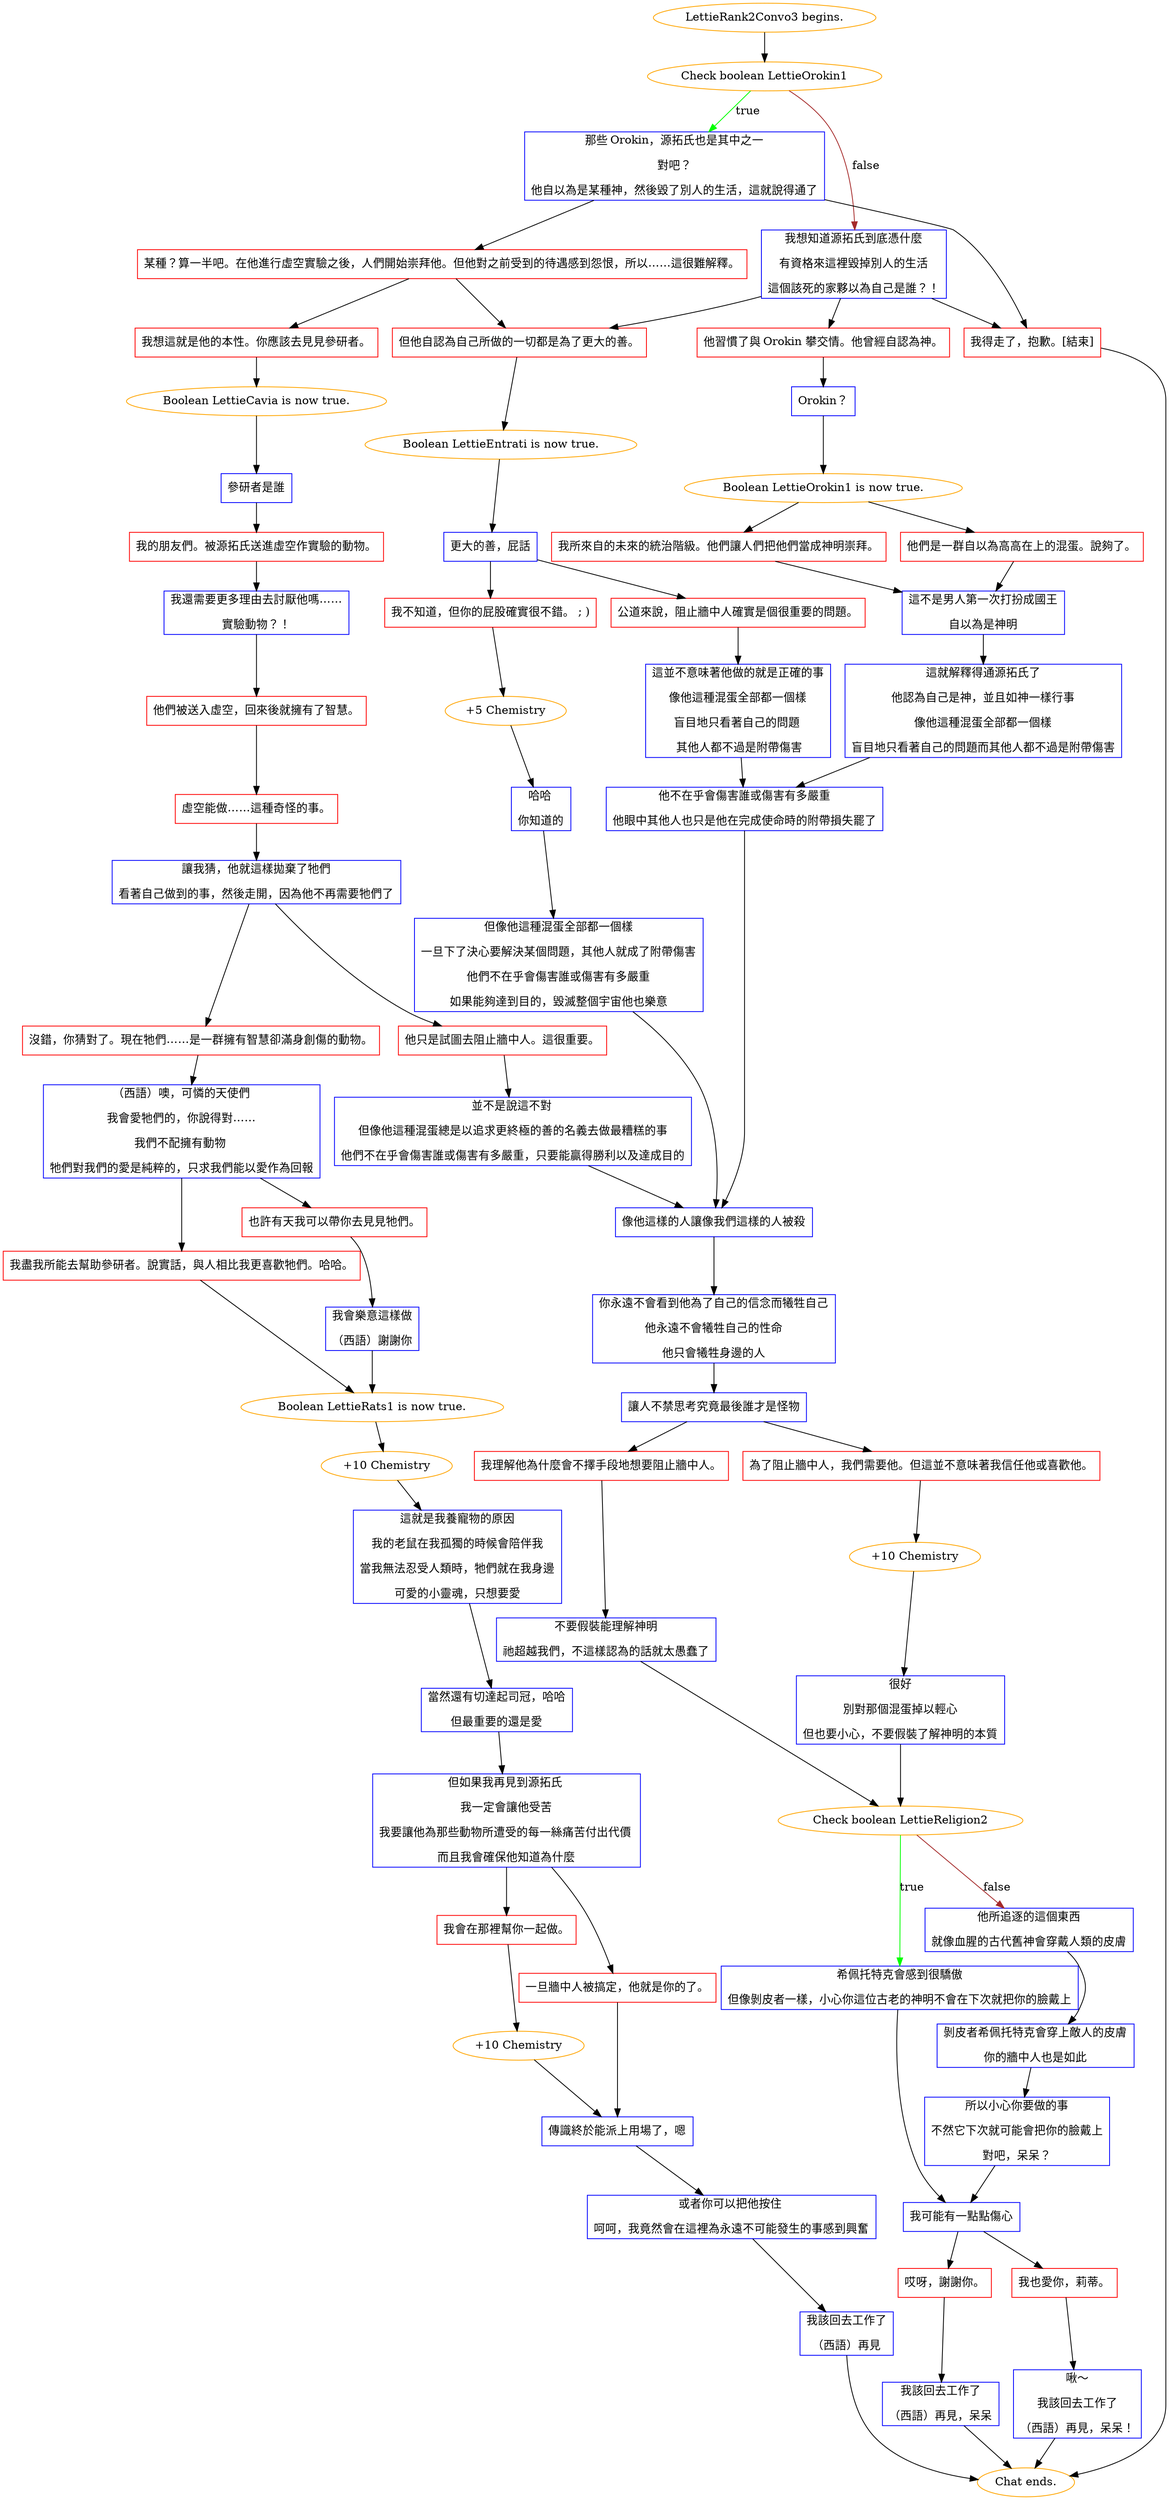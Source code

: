 digraph {
	"LettieRank2Convo3 begins." [color=orange];
		"LettieRank2Convo3 begins." -> j1666291197;
	j1666291197 [label="Check boolean LettieOrokin1",color=orange];
		j1666291197 -> j3368853205 [label=true,color=green];
		j1666291197 -> j262456593 [label=false,color=brown];
	j3368853205 [label="那些 Orokin，源拓氏也是其中之一
對吧？
他自以為是某種神，然後毀了別人的生活，這就說得通了",shape=box,color=blue];
		j3368853205 -> j2402895338;
		j3368853205 -> j74214805;
	j262456593 [label="我想知道源拓氏到底憑什麼
有資格來這裡毀掉別人的生活
這個該死的家夥以為自己是誰？！",shape=box,color=blue];
		j262456593 -> j1100295484;
		j262456593 -> j493363117;
		j262456593 -> j74214805;
	j2402895338 [label="某種？算一半吧。在他進行虛空實驗之後，人們開始崇拜他。但他對之前受到的待遇感到怨恨，所以……這很難解釋。",shape=box,color=red];
		j2402895338 -> j3014746830;
		j2402895338 -> j1100295484;
	j74214805 [label="我得走了，抱歉。[結束]",shape=box,color=red];
		j74214805 -> "Chat ends.";
	j1100295484 [label="但他自認為自己所做的一切都是為了更大的善。",shape=box,color=red];
		j1100295484 -> j3404429951;
	j493363117 [label="他習慣了與 Orokin 攀交情。他曾經自認為神。",shape=box,color=red];
		j493363117 -> j246576352;
	j3014746830 [label="我想這就是他的本性。你應該去見見參研者。",shape=box,color=red];
		j3014746830 -> j2952647928;
	"Chat ends." [color=orange];
	j3404429951 [label="Boolean LettieEntrati is now true.",color=orange];
		j3404429951 -> j2848732826;
	j246576352 [label="Orokin？",shape=box,color=blue];
		j246576352 -> j4157639181;
	j2952647928 [label="Boolean LettieCavia is now true.",color=orange];
		j2952647928 -> j627346809;
	j2848732826 [label="更大的善，屁話",shape=box,color=blue];
		j2848732826 -> j1795333028;
		j2848732826 -> j1510957000;
	j4157639181 [label="Boolean LettieOrokin1 is now true.",color=orange];
		j4157639181 -> j121176327;
		j4157639181 -> j520435050;
	j627346809 [label="參研者是誰",shape=box,color=blue];
		j627346809 -> j3845129689;
	j1795333028 [label="我不知道，但你的屁股確實很不錯。 ; )",shape=box,color=red];
		j1795333028 -> j3449689650;
	j1510957000 [label="公道來說，阻止牆中人確實是個很重要的問題。",shape=box,color=red];
		j1510957000 -> j2380054242;
	j121176327 [label="我所來自的未來的統治階級。他們讓人們把他們當成神明崇拜。",shape=box,color=red];
		j121176327 -> j4161695311;
	j520435050 [label="他們是一群自以為高高在上的混蛋。說夠了。",shape=box,color=red];
		j520435050 -> j4161695311;
	j3845129689 [label="我的朋友們。被源拓氏送進虛空作實驗的動物。",shape=box,color=red];
		j3845129689 -> j3263151241;
	j3449689650 [label="+5 Chemistry",color=orange];
		j3449689650 -> j1173351637;
	j2380054242 [label="這並不意味著他做的就是正確的事
像他這種混蛋全部都一個樣
盲目地只看著自己的問題 
 其他人都不過是附帶傷害",shape=box,color=blue];
		j2380054242 -> j393766675;
	j4161695311 [label="這不是男人第一次打扮成國王
自以為是神明",shape=box,color=blue];
		j4161695311 -> j4210188636;
	j3263151241 [label="我還需要更多理由去討厭他嗎……
實驗動物？！",shape=box,color=blue];
		j3263151241 -> j2419510370;
	j1173351637 [label="哈哈 
你知道的",shape=box,color=blue];
		j1173351637 -> j3309953676;
	j393766675 [label="他不在乎會傷害誰或傷害有多嚴重
他眼中其他人也只是他在完成使命時的附帶損失罷了",shape=box,color=blue];
		j393766675 -> j2736029494;
	j4210188636 [label="這就解釋得通源拓氏了
他認為自己是神，並且如神一樣行事
像他這種混蛋全部都一個樣
盲目地只看著自己的問題而其他人都不過是附帶傷害",shape=box,color=blue];
		j4210188636 -> j393766675;
	j2419510370 [label="他們被送入虛空，回來後就擁有了智慧。",shape=box,color=red];
		j2419510370 -> j962014351;
	j3309953676 [label="但像他這種混蛋全部都一個樣
一旦下了決心要解決某個問題，其他人就成了附帶傷害
他們不在乎會傷害誰或傷害有多嚴重
如果能夠達到目的，毀滅整個宇宙他也樂意",shape=box,color=blue];
		j3309953676 -> j2736029494;
	j2736029494 [label="像他這樣的人讓像我們這樣的人被殺",shape=box,color=blue];
		j2736029494 -> j1396283690;
	j962014351 [label="虛空能做……這種奇怪的事。",shape=box,color=red];
		j962014351 -> j3840674423;
	j1396283690 [label="你永遠不會看到他為了自己的信念而犧牲自己
他永遠不會犧牲自己的性命
他只會犧牲身邊的人",shape=box,color=blue];
		j1396283690 -> j1604569453;
	j3840674423 [label="讓我猜，他就這樣拋棄了牠們
看著自己做到的事，然後走開，因為他不再需要牠們了",shape=box,color=blue];
		j3840674423 -> j1394117009;
		j3840674423 -> j1657536191;
	j1604569453 [label="讓人不禁思考究竟最後誰才是怪物",shape=box,color=blue];
		j1604569453 -> j147379099;
		j1604569453 -> j1320872100;
	j1394117009 [label="沒錯，你猜對了。現在牠們……是一群擁有智慧卻滿身創傷的動物。",shape=box,color=red];
		j1394117009 -> j3974187546;
	j1657536191 [label="他只是試圖去阻止牆中人。這很重要。",shape=box,color=red];
		j1657536191 -> j3944394250;
	j147379099 [label="我理解他為什麼會不擇手段地想要阻止牆中人。",shape=box,color=red];
		j147379099 -> j1250951193;
	j1320872100 [label="為了阻止牆中人，我們需要他。但這並不意味著我信任他或喜歡他。",shape=box,color=red];
		j1320872100 -> j2481949944;
	j3974187546 [label="（西語）噢，可憐的天使們
我會愛牠們的，你說得對……
我們不配擁有動物 
牠們對我們的愛是純粹的，只求我們能以愛作為回報",shape=box,color=blue];
		j3974187546 -> j1750310354;
		j3974187546 -> j1365362356;
	j3944394250 [label="並不是說這不對 
但像他這種混蛋總是以追求更終極的善的名義去做最糟糕的事
他們不在乎會傷害誰或傷害有多嚴重，只要能贏得勝利以及達成目的",shape=box,color=blue];
		j3944394250 -> j2736029494;
	j1250951193 [label="不要假裝能理解神明
祂超越我們，不這樣認為的話就太愚蠢了",shape=box,color=blue];
		j1250951193 -> j3201214572;
	j2481949944 [label="+10 Chemistry",color=orange];
		j2481949944 -> j3531584484;
	j1750310354 [label="我盡我所能去幫助參研者。說實話，與人相比我更喜歡牠們。哈哈。",shape=box,color=red];
		j1750310354 -> j497117784;
	j1365362356 [label="也許有天我可以帶你去見見牠們。",shape=box,color=red];
		j1365362356 -> j1617342493;
	j3201214572 [label="Check boolean LettieReligion2",color=orange];
		j3201214572 -> j4194149808 [label=true,color=green];
		j3201214572 -> j1053998454 [label=false,color=brown];
	j3531584484 [label="很好
別對那個混蛋掉以輕心
但也要小心，不要假裝了解神明的本質",shape=box,color=blue];
		j3531584484 -> j3201214572;
	j497117784 [label="Boolean LettieRats1 is now true.",color=orange];
		j497117784 -> j960456370;
	j1617342493 [label="我會樂意這樣做
（西語）謝謝你",shape=box,color=blue];
		j1617342493 -> j497117784;
	j4194149808 [label="希佩托特克會感到很驕傲
但像剝皮者一樣，小心你這位古老的神明不會在下次就把你的臉戴上",shape=box,color=blue];
		j4194149808 -> j385423634;
	j1053998454 [label="他所追逐的這個東西
就像血腥的古代舊神會穿戴人類的皮膚",shape=box,color=blue];
		j1053998454 -> j365868399;
	j960456370 [label="+10 Chemistry",color=orange];
		j960456370 -> j2833986953;
	j385423634 [label="我可能有一點點傷心",shape=box,color=blue];
		j385423634 -> j1046232732;
		j385423634 -> j2405497275;
	j365868399 [label="剝皮者希佩托特克會穿上敵人的皮膚
你的牆中人也是如此",shape=box,color=blue];
		j365868399 -> j1940862126;
	j2833986953 [label="這就是我養寵物的原因
我的老鼠在我孤獨的時候會陪伴我
當我無法忍受人類時，牠們就在我身邊
可愛的小靈魂，只想要愛",shape=box,color=blue];
		j2833986953 -> j2919582088;
	j1046232732 [label="哎呀，謝謝你。",shape=box,color=red];
		j1046232732 -> j1335730371;
	j2405497275 [label="我也愛你，莉蒂。",shape=box,color=red];
		j2405497275 -> j10454160;
	j1940862126 [label="所以小心你要做的事
不然它下次就可能會把你的臉戴上
對吧，呆呆？",shape=box,color=blue];
		j1940862126 -> j385423634;
	j2919582088 [label="當然還有切達起司冠，哈哈
但最重要的還是愛",shape=box,color=blue];
		j2919582088 -> j601365339;
	j1335730371 [label="我該回去工作了
（西語）再見，呆呆",shape=box,color=blue];
		j1335730371 -> "Chat ends.";
	j10454160 [label="啾～
我該回去工作了
（西語）再見，呆呆！",shape=box,color=blue];
		j10454160 -> "Chat ends.";
	j601365339 [label="但如果我再見到源拓氏 
我一定會讓他受苦
我要讓他為那些動物所遭受的每一絲痛苦付出代價 
而且我會確保他知道為什麼",shape=box,color=blue];
		j601365339 -> j2181307773;
		j601365339 -> j1772795718;
	j2181307773 [label="我會在那裡幫你一起做。",shape=box,color=red];
		j2181307773 -> j2670776124;
	j1772795718 [label="一旦牆中人被搞定，他就是你的了。",shape=box,color=red];
		j1772795718 -> j3671970764;
	j2670776124 [label="+10 Chemistry",color=orange];
		j2670776124 -> j3671970764;
	j3671970764 [label="傳識終於能派上用場了，嗯",shape=box,color=blue];
		j3671970764 -> j2360752488;
	j2360752488 [label="或者你可以把他按住 
呵呵，我竟然會在這裡為永遠不可能發生的事感到興奮",shape=box,color=blue];
		j2360752488 -> j2627547934;
	j2627547934 [label="我該回去工作了
（西語）再見",shape=box,color=blue];
		j2627547934 -> "Chat ends.";
}